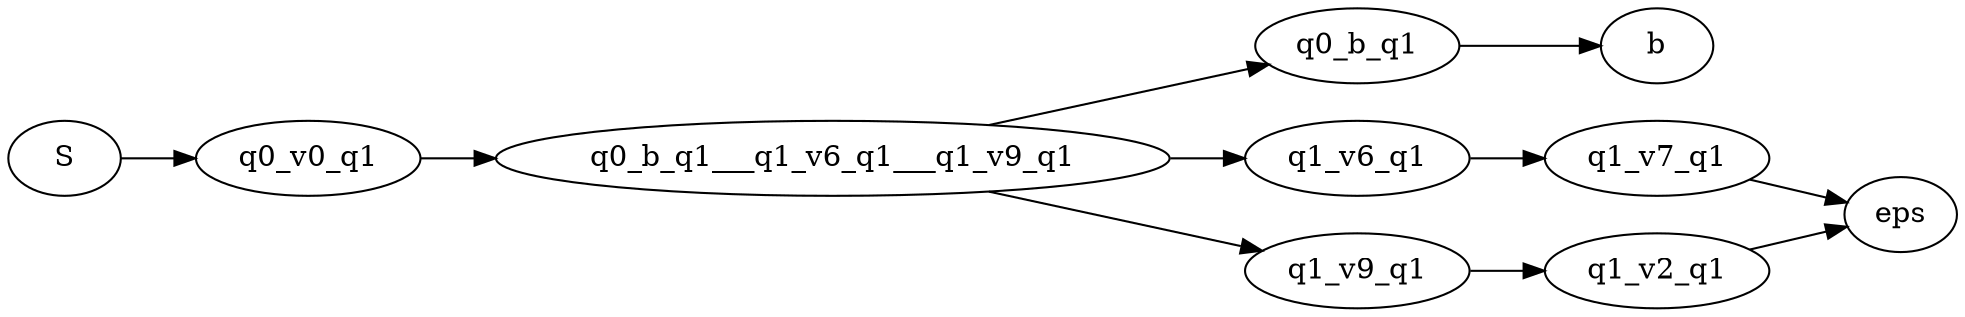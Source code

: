 digraph finite_state_machine {
	rankdir=LR;
								S -> q0_v0_q1;
	q0_v0_q1 -> q0_b_q1___q1_v6_q1___q1_v9_q1;
	q0_b_q1 -> b;
	q1_v6_q1 -> q1_v7_q1;
	q1_v9_q1 -> q1_v2_q1;
	q1_v7_q1 -> eps;
	q1_v2_q1 -> eps;
	q0_b_q1___q1_v6_q1___q1_v9_q1 -> q0_b_q1;
	q0_b_q1___q1_v6_q1___q1_v9_q1 -> q1_v6_q1;
	q0_b_q1___q1_v6_q1___q1_v9_q1 -> q1_v9_q1;
}